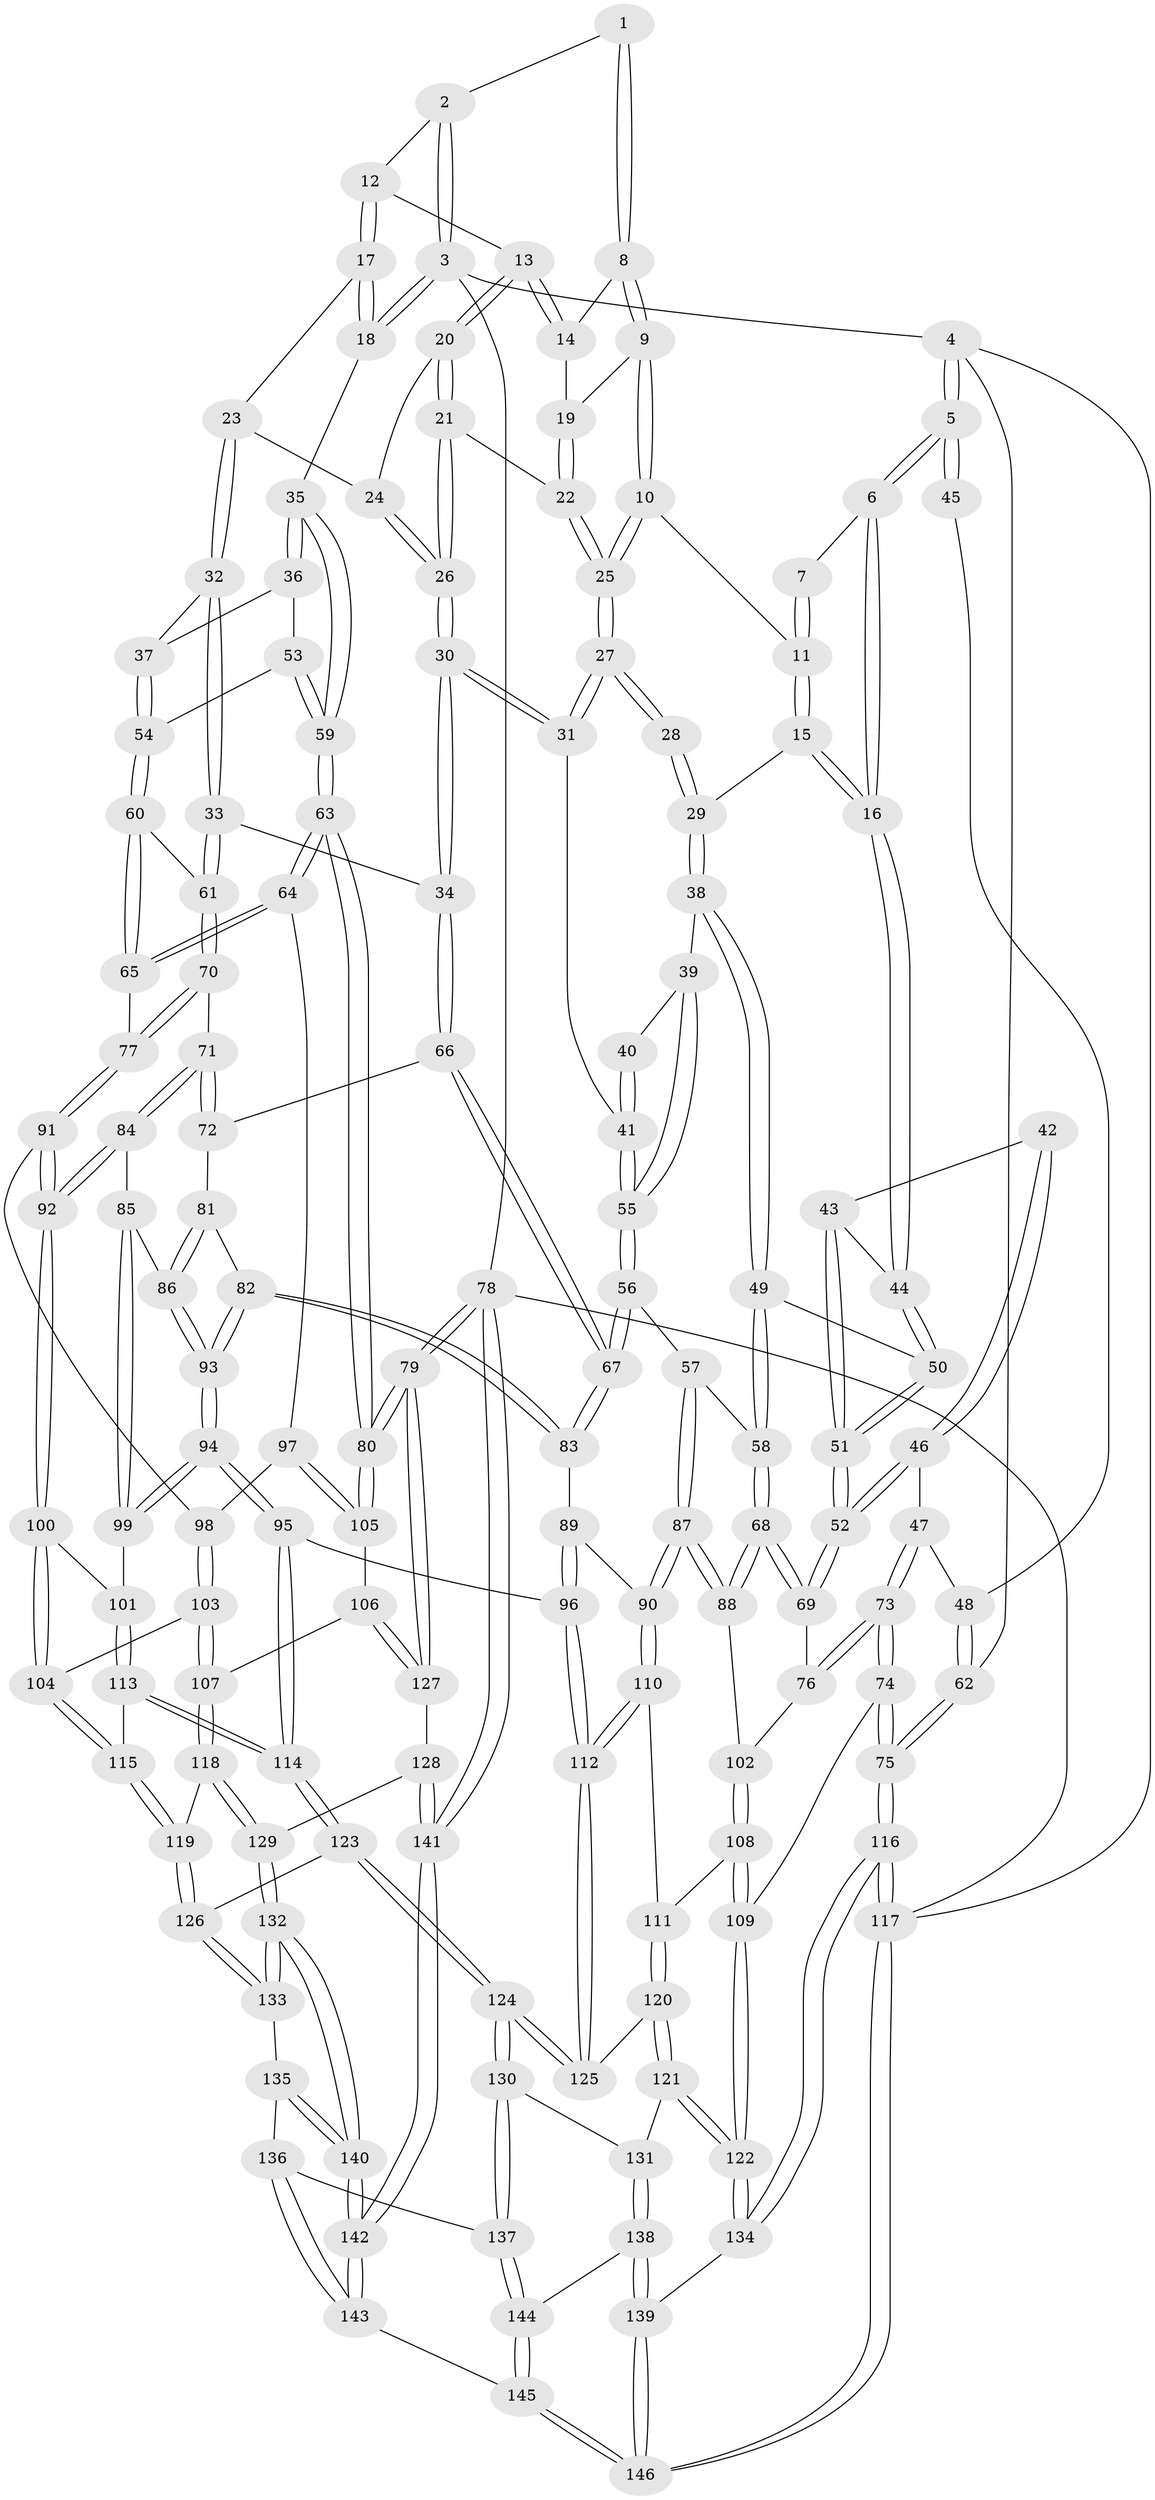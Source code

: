 // Generated by graph-tools (version 1.1) at 2025/50/03/09/25 03:50:58]
// undirected, 146 vertices, 362 edges
graph export_dot {
graph [start="1"]
  node [color=gray90,style=filled];
  1 [pos="+0.5168557029408076+0"];
  2 [pos="+0.6569928725464056+0"];
  3 [pos="+1+0"];
  4 [pos="+0+0"];
  5 [pos="+0+0"];
  6 [pos="+0.07625198159357238+0"];
  7 [pos="+0.28249313795233405+0"];
  8 [pos="+0.5038323119584505+0"];
  9 [pos="+0.4518442607780808+0.07600378450939366"];
  10 [pos="+0.4440347467908013+0.08896024897806012"];
  11 [pos="+0.3513581885590219+0.11168517938100095"];
  12 [pos="+0.6909156345079699+0.03136833209763896"];
  13 [pos="+0.6855063911467069+0.06834192775142815"];
  14 [pos="+0.5938189081407662+0.07168507460403117"];
  15 [pos="+0.2857165916718437+0.16459417928799272"];
  16 [pos="+0.26129225545268814+0.1650227142499378"];
  17 [pos="+0.9438107239352711+0.03665931792851182"];
  18 [pos="+1+0"];
  19 [pos="+0.5795402554560446+0.09647291229454047"];
  20 [pos="+0.6862622239378432+0.07031587666430672"];
  21 [pos="+0.6308799223729982+0.16613752243393107"];
  22 [pos="+0.5791839636935318+0.14572118511176207"];
  23 [pos="+0.833740315850963+0.1283821885568596"];
  24 [pos="+0.7402268934196377+0.11396453115014454"];
  25 [pos="+0.5029021204733028+0.18046630435442035"];
  26 [pos="+0.6717334963680525+0.26027884062461226"];
  27 [pos="+0.5025295195085484+0.1871836379385205"];
  28 [pos="+0.4381193102697408+0.20831793048271727"];
  29 [pos="+0.2919570392078028+0.17138977559559362"];
  30 [pos="+0.6755611288448069+0.296658143291778"];
  31 [pos="+0.5187510307827984+0.24917582543951453"];
  32 [pos="+0.8079954184404138+0.25719945729439714"];
  33 [pos="+0.7437625485138937+0.3076715740753526"];
  34 [pos="+0.6807708153343867+0.3037874068136571"];
  35 [pos="+1+0"];
  36 [pos="+0.929474135384837+0.22939247781857933"];
  37 [pos="+0.8733081576048178+0.27061695799991814"];
  38 [pos="+0.35893143563926094+0.2653318659093277"];
  39 [pos="+0.35932898825326326+0.26551692712080444"];
  40 [pos="+0.4274518898564675+0.22453838084515534"];
  41 [pos="+0.46097874154173596+0.3135689702357058"];
  42 [pos="+0.18545705666907686+0.1817243220151984"];
  43 [pos="+0.23188280657625204+0.18124558597246532"];
  44 [pos="+0.2539113156300431+0.16962366831709794"];
  45 [pos="+0.1382534609027842+0.17682318408131856"];
  46 [pos="+0.1143284661830191+0.36093631130807496"];
  47 [pos="+0.09380720304037996+0.3617158324077597"];
  48 [pos="+0.037386464744966104+0.26784615955391905"];
  49 [pos="+0.3100689666791321+0.35234537222917134"];
  50 [pos="+0.2989076089202477+0.35221129117385525"];
  51 [pos="+0.20754433725218+0.37000763979676693"];
  52 [pos="+0.20576454428940624+0.3722786052830902"];
  53 [pos="+0.9562983847054286+0.302899894110881"];
  54 [pos="+0.9207701523791553+0.3194679288295188"];
  55 [pos="+0.45046522636427133+0.3271965570815327"];
  56 [pos="+0.45447065884500926+0.40491143798373364"];
  57 [pos="+0.4520817472964773+0.405485995256749"];
  58 [pos="+0.3786162501314977+0.4201421256190968"];
  59 [pos="+1+0.19123138549192517"];
  60 [pos="+0.9191062007342802+0.3776036014173853"];
  61 [pos="+0.7818037272188898+0.36068602406233374"];
  62 [pos="+0+0.22272540438621427"];
  63 [pos="+1+0.5228103500522121"];
  64 [pos="+1+0.5046790878152491"];
  65 [pos="+0.9663621472330637+0.455573765274269"];
  66 [pos="+0.6390237343351773+0.3769822658384436"];
  67 [pos="+0.4666057511456173+0.41448809853064833"];
  68 [pos="+0.27317261676940463+0.5197779467098104"];
  69 [pos="+0.20875727924313953+0.38528940734837336"];
  70 [pos="+0.8049547318901003+0.46323391445820433"];
  71 [pos="+0.7655757045634272+0.48418140327717807"];
  72 [pos="+0.645124777541696+0.41404640493257694"];
  73 [pos="+0+0.5400397036583449"];
  74 [pos="+0+0.6188663088203462"];
  75 [pos="+0+0.6188846375002997"];
  76 [pos="+0.0886314600139431+0.5244155546841945"];
  77 [pos="+0.8378990308391463+0.4813619952357338"];
  78 [pos="+1+1"];
  79 [pos="+1+0.8106444435439095"];
  80 [pos="+1+0.5981580387457189"];
  81 [pos="+0.6411001425208191+0.4478525751072894"];
  82 [pos="+0.5300644285601179+0.5091744235070174"];
  83 [pos="+0.4733190227591235+0.4391319381208595"];
  84 [pos="+0.7203711215613582+0.5418632822415091"];
  85 [pos="+0.6724154691828808+0.5264759052286606"];
  86 [pos="+0.6542807627061208+0.5156156863280161"];
  87 [pos="+0.35689869480419056+0.5770091342987698"];
  88 [pos="+0.27225733251675394+0.5248906708012658"];
  89 [pos="+0.437144454906096+0.5249598915866827"];
  90 [pos="+0.36034615843917506+0.5794044830523339"];
  91 [pos="+0.8368849497330836+0.5517122924877238"];
  92 [pos="+0.7377750785352863+0.5865192440729425"];
  93 [pos="+0.5547949824074131+0.5817239596708429"];
  94 [pos="+0.5445651820594446+0.626011215594428"];
  95 [pos="+0.5333357799589376+0.6440609764795763"];
  96 [pos="+0.5275830701908225+0.6451589013880924"];
  97 [pos="+0.8902475787726765+0.5941212038050009"];
  98 [pos="+0.8585147056557515+0.5880099483184301"];
  99 [pos="+0.6497270468762473+0.6145298265299158"];
  100 [pos="+0.7357719772620817+0.6289818194110337"];
  101 [pos="+0.7176487357659467+0.6336795689518031"];
  102 [pos="+0.26250885558119613+0.5325807044002021"];
  103 [pos="+0.7923192319827025+0.6740686078373248"];
  104 [pos="+0.7804847286398705+0.6727025949736839"];
  105 [pos="+0.912662636949825+0.7100550308896455"];
  106 [pos="+0.8957107900339238+0.7250073133389177"];
  107 [pos="+0.8211102530001891+0.6948809287246"];
  108 [pos="+0.21856832929018982+0.6635878667203825"];
  109 [pos="+0.04097928217085032+0.7131401042783041"];
  110 [pos="+0.41209158991495604+0.6697780178457999"];
  111 [pos="+0.23024710846360186+0.6741075280767813"];
  112 [pos="+0.4271449767464775+0.6842088256232349"];
  113 [pos="+0.6315500636830944+0.7187674025982893"];
  114 [pos="+0.6016405437398606+0.7263351791458439"];
  115 [pos="+0.7317596805513285+0.7435348594726143"];
  116 [pos="+0+1"];
  117 [pos="+0+1"];
  118 [pos="+0.7801905610281064+0.8356665029528061"];
  119 [pos="+0.7406154719763972+0.8185605370452917"];
  120 [pos="+0.28075025272737353+0.7751202342431466"];
  121 [pos="+0.26413520245041067+0.8330664996781437"];
  122 [pos="+0.12055559704453299+0.839910384929241"];
  123 [pos="+0.6005955617252503+0.7540906637538368"];
  124 [pos="+0.4547541344127165+0.8667572301458668"];
  125 [pos="+0.4207599551439034+0.7064751849753652"];
  126 [pos="+0.6543932818842114+0.8486018627888636"];
  127 [pos="+0.8976258713877715+0.799052655000892"];
  128 [pos="+0.8656521899692678+0.866471923236415"];
  129 [pos="+0.8200704786260519+0.8645421542110521"];
  130 [pos="+0.4524502865549176+0.8808842000797841"];
  131 [pos="+0.2921098439604442+0.8660535416474078"];
  132 [pos="+0.7582711078908696+0.939710725442997"];
  133 [pos="+0.644269848769+0.8742755679546242"];
  134 [pos="+0.11488254005527448+0.8714434922003678"];
  135 [pos="+0.642279448519062+0.8768018671761788"];
  136 [pos="+0.5780788216190913+0.9176937444612261"];
  137 [pos="+0.4529514202359628+0.8819029926204223"];
  138 [pos="+0.27281213361076534+0.9527041742931837"];
  139 [pos="+0.10354666877679763+1"];
  140 [pos="+0.7298749320923575+1"];
  141 [pos="+1+1"];
  142 [pos="+0.72700553175339+1"];
  143 [pos="+0.6444326194953852+1"];
  144 [pos="+0.42643945956569035+1"];
  145 [pos="+0.4398274109206442+1"];
  146 [pos="+0.039421150745398516+1"];
  1 -- 2;
  1 -- 8;
  1 -- 8;
  2 -- 3;
  2 -- 3;
  2 -- 12;
  3 -- 4;
  3 -- 18;
  3 -- 18;
  3 -- 78;
  4 -- 5;
  4 -- 5;
  4 -- 62;
  4 -- 117;
  5 -- 6;
  5 -- 6;
  5 -- 45;
  5 -- 45;
  6 -- 7;
  6 -- 16;
  6 -- 16;
  7 -- 11;
  7 -- 11;
  8 -- 9;
  8 -- 9;
  8 -- 14;
  9 -- 10;
  9 -- 10;
  9 -- 19;
  10 -- 11;
  10 -- 25;
  10 -- 25;
  11 -- 15;
  11 -- 15;
  12 -- 13;
  12 -- 17;
  12 -- 17;
  13 -- 14;
  13 -- 14;
  13 -- 20;
  13 -- 20;
  14 -- 19;
  15 -- 16;
  15 -- 16;
  15 -- 29;
  16 -- 44;
  16 -- 44;
  17 -- 18;
  17 -- 18;
  17 -- 23;
  18 -- 35;
  19 -- 22;
  19 -- 22;
  20 -- 21;
  20 -- 21;
  20 -- 24;
  21 -- 22;
  21 -- 26;
  21 -- 26;
  22 -- 25;
  22 -- 25;
  23 -- 24;
  23 -- 32;
  23 -- 32;
  24 -- 26;
  24 -- 26;
  25 -- 27;
  25 -- 27;
  26 -- 30;
  26 -- 30;
  27 -- 28;
  27 -- 28;
  27 -- 31;
  27 -- 31;
  28 -- 29;
  28 -- 29;
  29 -- 38;
  29 -- 38;
  30 -- 31;
  30 -- 31;
  30 -- 34;
  30 -- 34;
  31 -- 41;
  32 -- 33;
  32 -- 33;
  32 -- 37;
  33 -- 34;
  33 -- 61;
  33 -- 61;
  34 -- 66;
  34 -- 66;
  35 -- 36;
  35 -- 36;
  35 -- 59;
  35 -- 59;
  36 -- 37;
  36 -- 53;
  37 -- 54;
  37 -- 54;
  38 -- 39;
  38 -- 49;
  38 -- 49;
  39 -- 40;
  39 -- 55;
  39 -- 55;
  40 -- 41;
  40 -- 41;
  41 -- 55;
  41 -- 55;
  42 -- 43;
  42 -- 46;
  42 -- 46;
  43 -- 44;
  43 -- 51;
  43 -- 51;
  44 -- 50;
  44 -- 50;
  45 -- 48;
  46 -- 47;
  46 -- 52;
  46 -- 52;
  47 -- 48;
  47 -- 73;
  47 -- 73;
  48 -- 62;
  48 -- 62;
  49 -- 50;
  49 -- 58;
  49 -- 58;
  50 -- 51;
  50 -- 51;
  51 -- 52;
  51 -- 52;
  52 -- 69;
  52 -- 69;
  53 -- 54;
  53 -- 59;
  53 -- 59;
  54 -- 60;
  54 -- 60;
  55 -- 56;
  55 -- 56;
  56 -- 57;
  56 -- 67;
  56 -- 67;
  57 -- 58;
  57 -- 87;
  57 -- 87;
  58 -- 68;
  58 -- 68;
  59 -- 63;
  59 -- 63;
  60 -- 61;
  60 -- 65;
  60 -- 65;
  61 -- 70;
  61 -- 70;
  62 -- 75;
  62 -- 75;
  63 -- 64;
  63 -- 64;
  63 -- 80;
  63 -- 80;
  64 -- 65;
  64 -- 65;
  64 -- 97;
  65 -- 77;
  66 -- 67;
  66 -- 67;
  66 -- 72;
  67 -- 83;
  67 -- 83;
  68 -- 69;
  68 -- 69;
  68 -- 88;
  68 -- 88;
  69 -- 76;
  70 -- 71;
  70 -- 77;
  70 -- 77;
  71 -- 72;
  71 -- 72;
  71 -- 84;
  71 -- 84;
  72 -- 81;
  73 -- 74;
  73 -- 74;
  73 -- 76;
  73 -- 76;
  74 -- 75;
  74 -- 75;
  74 -- 109;
  75 -- 116;
  75 -- 116;
  76 -- 102;
  77 -- 91;
  77 -- 91;
  78 -- 79;
  78 -- 79;
  78 -- 141;
  78 -- 141;
  78 -- 117;
  79 -- 80;
  79 -- 80;
  79 -- 127;
  79 -- 127;
  80 -- 105;
  80 -- 105;
  81 -- 82;
  81 -- 86;
  81 -- 86;
  82 -- 83;
  82 -- 83;
  82 -- 93;
  82 -- 93;
  83 -- 89;
  84 -- 85;
  84 -- 92;
  84 -- 92;
  85 -- 86;
  85 -- 99;
  85 -- 99;
  86 -- 93;
  86 -- 93;
  87 -- 88;
  87 -- 88;
  87 -- 90;
  87 -- 90;
  88 -- 102;
  89 -- 90;
  89 -- 96;
  89 -- 96;
  90 -- 110;
  90 -- 110;
  91 -- 92;
  91 -- 92;
  91 -- 98;
  92 -- 100;
  92 -- 100;
  93 -- 94;
  93 -- 94;
  94 -- 95;
  94 -- 95;
  94 -- 99;
  94 -- 99;
  95 -- 96;
  95 -- 114;
  95 -- 114;
  96 -- 112;
  96 -- 112;
  97 -- 98;
  97 -- 105;
  97 -- 105;
  98 -- 103;
  98 -- 103;
  99 -- 101;
  100 -- 101;
  100 -- 104;
  100 -- 104;
  101 -- 113;
  101 -- 113;
  102 -- 108;
  102 -- 108;
  103 -- 104;
  103 -- 107;
  103 -- 107;
  104 -- 115;
  104 -- 115;
  105 -- 106;
  106 -- 107;
  106 -- 127;
  106 -- 127;
  107 -- 118;
  107 -- 118;
  108 -- 109;
  108 -- 109;
  108 -- 111;
  109 -- 122;
  109 -- 122;
  110 -- 111;
  110 -- 112;
  110 -- 112;
  111 -- 120;
  111 -- 120;
  112 -- 125;
  112 -- 125;
  113 -- 114;
  113 -- 114;
  113 -- 115;
  114 -- 123;
  114 -- 123;
  115 -- 119;
  115 -- 119;
  116 -- 117;
  116 -- 117;
  116 -- 134;
  116 -- 134;
  117 -- 146;
  117 -- 146;
  118 -- 119;
  118 -- 129;
  118 -- 129;
  119 -- 126;
  119 -- 126;
  120 -- 121;
  120 -- 121;
  120 -- 125;
  121 -- 122;
  121 -- 122;
  121 -- 131;
  122 -- 134;
  122 -- 134;
  123 -- 124;
  123 -- 124;
  123 -- 126;
  124 -- 125;
  124 -- 125;
  124 -- 130;
  124 -- 130;
  126 -- 133;
  126 -- 133;
  127 -- 128;
  128 -- 129;
  128 -- 141;
  128 -- 141;
  129 -- 132;
  129 -- 132;
  130 -- 131;
  130 -- 137;
  130 -- 137;
  131 -- 138;
  131 -- 138;
  132 -- 133;
  132 -- 133;
  132 -- 140;
  132 -- 140;
  133 -- 135;
  134 -- 139;
  135 -- 136;
  135 -- 140;
  135 -- 140;
  136 -- 137;
  136 -- 143;
  136 -- 143;
  137 -- 144;
  137 -- 144;
  138 -- 139;
  138 -- 139;
  138 -- 144;
  139 -- 146;
  139 -- 146;
  140 -- 142;
  140 -- 142;
  141 -- 142;
  141 -- 142;
  142 -- 143;
  142 -- 143;
  143 -- 145;
  144 -- 145;
  144 -- 145;
  145 -- 146;
  145 -- 146;
}
